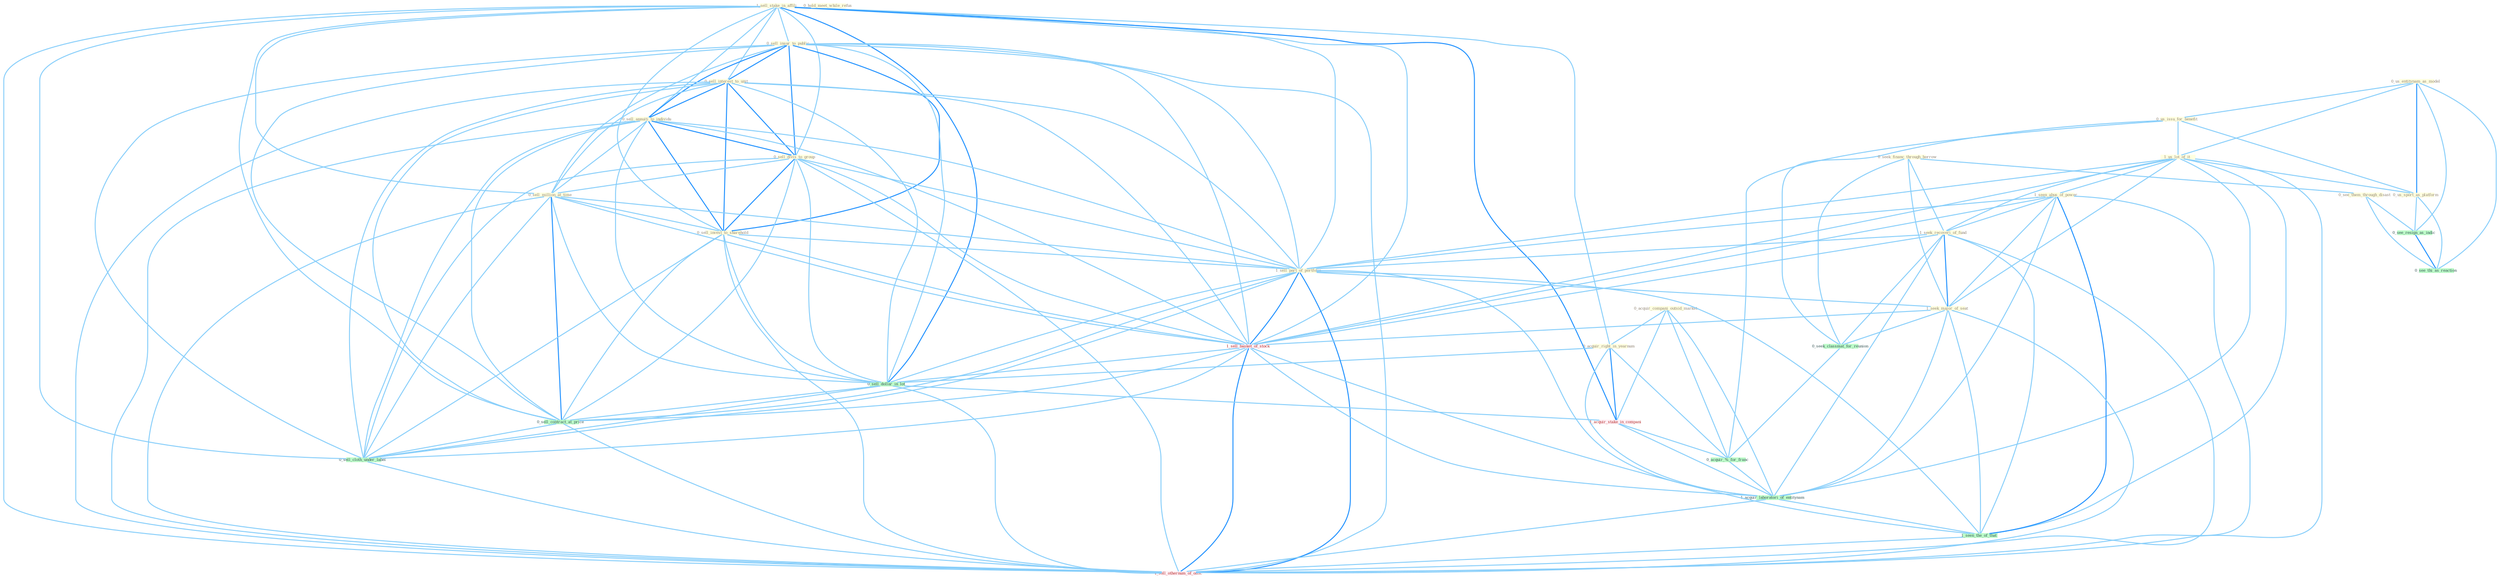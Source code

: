 Graph G{ 
    node
    [shape=polygon,style=filled,width=.5,height=.06,color="#BDFCC9",fixedsize=true,fontsize=4,
    fontcolor="#2f4f4f"];
    {node
    [color="#ffffe0", fontcolor="#8b7d6b"] "0_us_entitynam_as_model " "0_acquir_compani_outsid_market " "1_sell_stake_in_affili " "0_us_issu_for_benefit " "1_us_lot_of_it " "0_seek_financ_through_borrow " "0_see_them_through_disast " "0_sell_insur_to_public " "0_sell_interest_to_unit " "1_seen_abus_of_power " "0_acquir_right_in_yearnum " "0_sell_annuiti_to_individu " "0_hold_meet_while_refus " "0_sell_divis_to_group " "1_seek_recoveri_of_fund " "0_sell_million_at_time " "0_sell_invest_to_sharehold " "0_us_sport_as_platform " "1_sell_part_of_portfolio " "1_seek_major_of_seat "}
{node [color="#fff0f5", fontcolor="#b22222"] "1_sell_basket_of_stock " "1_acquir_stake_in_compani " "1_sell_othernum_of_offic "}
edge [color="#B0E2FF"];

	"0_us_entitynam_as_model " -- "0_us_issu_for_benefit " [w="1", color="#87cefa" ];
	"0_us_entitynam_as_model " -- "1_us_lot_of_it " [w="1", color="#87cefa" ];
	"0_us_entitynam_as_model " -- "0_us_sport_as_platform " [w="2", color="#1e90ff" , len=0.8];
	"0_us_entitynam_as_model " -- "0_see_resign_as_indic " [w="1", color="#87cefa" ];
	"0_us_entitynam_as_model " -- "0_see_thi_as_reaction " [w="1", color="#87cefa" ];
	"0_acquir_compani_outsid_market " -- "0_acquir_right_in_yearnum " [w="1", color="#87cefa" ];
	"0_acquir_compani_outsid_market " -- "1_acquir_stake_in_compani " [w="1", color="#87cefa" ];
	"0_acquir_compani_outsid_market " -- "0_acquir_%_for_franc " [w="1", color="#87cefa" ];
	"0_acquir_compani_outsid_market " -- "1_acquir_laboratori_of_entitynam " [w="1", color="#87cefa" ];
	"1_sell_stake_in_affili " -- "0_sell_insur_to_public " [w="1", color="#87cefa" ];
	"1_sell_stake_in_affili " -- "0_sell_interest_to_unit " [w="1", color="#87cefa" ];
	"1_sell_stake_in_affili " -- "0_acquir_right_in_yearnum " [w="1", color="#87cefa" ];
	"1_sell_stake_in_affili " -- "0_sell_annuiti_to_individu " [w="1", color="#87cefa" ];
	"1_sell_stake_in_affili " -- "0_sell_divis_to_group " [w="1", color="#87cefa" ];
	"1_sell_stake_in_affili " -- "0_sell_million_at_time " [w="1", color="#87cefa" ];
	"1_sell_stake_in_affili " -- "0_sell_invest_to_sharehold " [w="1", color="#87cefa" ];
	"1_sell_stake_in_affili " -- "1_sell_part_of_portfolio " [w="1", color="#87cefa" ];
	"1_sell_stake_in_affili " -- "1_sell_basket_of_stock " [w="1", color="#87cefa" ];
	"1_sell_stake_in_affili " -- "0_sell_dollar_in_lot " [w="2", color="#1e90ff" , len=0.8];
	"1_sell_stake_in_affili " -- "1_acquir_stake_in_compani " [w="2", color="#1e90ff" , len=0.8];
	"1_sell_stake_in_affili " -- "0_sell_contract_at_price " [w="1", color="#87cefa" ];
	"1_sell_stake_in_affili " -- "0_sell_cloth_under_label " [w="1", color="#87cefa" ];
	"1_sell_stake_in_affili " -- "1_sell_othernum_of_offic " [w="1", color="#87cefa" ];
	"0_us_issu_for_benefit " -- "1_us_lot_of_it " [w="1", color="#87cefa" ];
	"0_us_issu_for_benefit " -- "0_us_sport_as_platform " [w="1", color="#87cefa" ];
	"0_us_issu_for_benefit " -- "0_seek_classmat_for_reunion " [w="1", color="#87cefa" ];
	"0_us_issu_for_benefit " -- "0_acquir_%_for_franc " [w="1", color="#87cefa" ];
	"1_us_lot_of_it " -- "1_seen_abus_of_power " [w="1", color="#87cefa" ];
	"1_us_lot_of_it " -- "1_seek_recoveri_of_fund " [w="1", color="#87cefa" ];
	"1_us_lot_of_it " -- "0_us_sport_as_platform " [w="1", color="#87cefa" ];
	"1_us_lot_of_it " -- "1_sell_part_of_portfolio " [w="1", color="#87cefa" ];
	"1_us_lot_of_it " -- "1_seek_major_of_seat " [w="1", color="#87cefa" ];
	"1_us_lot_of_it " -- "1_sell_basket_of_stock " [w="1", color="#87cefa" ];
	"1_us_lot_of_it " -- "1_acquir_laboratori_of_entitynam " [w="1", color="#87cefa" ];
	"1_us_lot_of_it " -- "1_seen_the_of_that " [w="1", color="#87cefa" ];
	"1_us_lot_of_it " -- "1_sell_othernum_of_offic " [w="1", color="#87cefa" ];
	"0_seek_financ_through_borrow " -- "0_see_them_through_disast " [w="1", color="#87cefa" ];
	"0_seek_financ_through_borrow " -- "1_seek_recoveri_of_fund " [w="1", color="#87cefa" ];
	"0_seek_financ_through_borrow " -- "1_seek_major_of_seat " [w="1", color="#87cefa" ];
	"0_seek_financ_through_borrow " -- "0_seek_classmat_for_reunion " [w="1", color="#87cefa" ];
	"0_see_them_through_disast " -- "0_see_resign_as_indic " [w="1", color="#87cefa" ];
	"0_see_them_through_disast " -- "0_see_thi_as_reaction " [w="1", color="#87cefa" ];
	"0_sell_insur_to_public " -- "0_sell_interest_to_unit " [w="2", color="#1e90ff" , len=0.8];
	"0_sell_insur_to_public " -- "0_sell_annuiti_to_individu " [w="2", color="#1e90ff" , len=0.8];
	"0_sell_insur_to_public " -- "0_sell_divis_to_group " [w="2", color="#1e90ff" , len=0.8];
	"0_sell_insur_to_public " -- "0_sell_million_at_time " [w="1", color="#87cefa" ];
	"0_sell_insur_to_public " -- "0_sell_invest_to_sharehold " [w="2", color="#1e90ff" , len=0.8];
	"0_sell_insur_to_public " -- "1_sell_part_of_portfolio " [w="1", color="#87cefa" ];
	"0_sell_insur_to_public " -- "1_sell_basket_of_stock " [w="1", color="#87cefa" ];
	"0_sell_insur_to_public " -- "0_sell_dollar_in_lot " [w="1", color="#87cefa" ];
	"0_sell_insur_to_public " -- "0_sell_contract_at_price " [w="1", color="#87cefa" ];
	"0_sell_insur_to_public " -- "0_sell_cloth_under_label " [w="1", color="#87cefa" ];
	"0_sell_insur_to_public " -- "1_sell_othernum_of_offic " [w="1", color="#87cefa" ];
	"0_sell_interest_to_unit " -- "0_sell_annuiti_to_individu " [w="2", color="#1e90ff" , len=0.8];
	"0_sell_interest_to_unit " -- "0_sell_divis_to_group " [w="2", color="#1e90ff" , len=0.8];
	"0_sell_interest_to_unit " -- "0_sell_million_at_time " [w="1", color="#87cefa" ];
	"0_sell_interest_to_unit " -- "0_sell_invest_to_sharehold " [w="2", color="#1e90ff" , len=0.8];
	"0_sell_interest_to_unit " -- "1_sell_part_of_portfolio " [w="1", color="#87cefa" ];
	"0_sell_interest_to_unit " -- "1_sell_basket_of_stock " [w="1", color="#87cefa" ];
	"0_sell_interest_to_unit " -- "0_sell_dollar_in_lot " [w="1", color="#87cefa" ];
	"0_sell_interest_to_unit " -- "0_sell_contract_at_price " [w="1", color="#87cefa" ];
	"0_sell_interest_to_unit " -- "0_sell_cloth_under_label " [w="1", color="#87cefa" ];
	"0_sell_interest_to_unit " -- "1_sell_othernum_of_offic " [w="1", color="#87cefa" ];
	"1_seen_abus_of_power " -- "1_seek_recoveri_of_fund " [w="1", color="#87cefa" ];
	"1_seen_abus_of_power " -- "1_sell_part_of_portfolio " [w="1", color="#87cefa" ];
	"1_seen_abus_of_power " -- "1_seek_major_of_seat " [w="1", color="#87cefa" ];
	"1_seen_abus_of_power " -- "1_sell_basket_of_stock " [w="1", color="#87cefa" ];
	"1_seen_abus_of_power " -- "1_acquir_laboratori_of_entitynam " [w="1", color="#87cefa" ];
	"1_seen_abus_of_power " -- "1_seen_the_of_that " [w="2", color="#1e90ff" , len=0.8];
	"1_seen_abus_of_power " -- "1_sell_othernum_of_offic " [w="1", color="#87cefa" ];
	"0_acquir_right_in_yearnum " -- "0_sell_dollar_in_lot " [w="1", color="#87cefa" ];
	"0_acquir_right_in_yearnum " -- "1_acquir_stake_in_compani " [w="2", color="#1e90ff" , len=0.8];
	"0_acquir_right_in_yearnum " -- "0_acquir_%_for_franc " [w="1", color="#87cefa" ];
	"0_acquir_right_in_yearnum " -- "1_acquir_laboratori_of_entitynam " [w="1", color="#87cefa" ];
	"0_sell_annuiti_to_individu " -- "0_sell_divis_to_group " [w="2", color="#1e90ff" , len=0.8];
	"0_sell_annuiti_to_individu " -- "0_sell_million_at_time " [w="1", color="#87cefa" ];
	"0_sell_annuiti_to_individu " -- "0_sell_invest_to_sharehold " [w="2", color="#1e90ff" , len=0.8];
	"0_sell_annuiti_to_individu " -- "1_sell_part_of_portfolio " [w="1", color="#87cefa" ];
	"0_sell_annuiti_to_individu " -- "1_sell_basket_of_stock " [w="1", color="#87cefa" ];
	"0_sell_annuiti_to_individu " -- "0_sell_dollar_in_lot " [w="1", color="#87cefa" ];
	"0_sell_annuiti_to_individu " -- "0_sell_contract_at_price " [w="1", color="#87cefa" ];
	"0_sell_annuiti_to_individu " -- "0_sell_cloth_under_label " [w="1", color="#87cefa" ];
	"0_sell_annuiti_to_individu " -- "1_sell_othernum_of_offic " [w="1", color="#87cefa" ];
	"0_sell_divis_to_group " -- "0_sell_million_at_time " [w="1", color="#87cefa" ];
	"0_sell_divis_to_group " -- "0_sell_invest_to_sharehold " [w="2", color="#1e90ff" , len=0.8];
	"0_sell_divis_to_group " -- "1_sell_part_of_portfolio " [w="1", color="#87cefa" ];
	"0_sell_divis_to_group " -- "1_sell_basket_of_stock " [w="1", color="#87cefa" ];
	"0_sell_divis_to_group " -- "0_sell_dollar_in_lot " [w="1", color="#87cefa" ];
	"0_sell_divis_to_group " -- "0_sell_contract_at_price " [w="1", color="#87cefa" ];
	"0_sell_divis_to_group " -- "0_sell_cloth_under_label " [w="1", color="#87cefa" ];
	"0_sell_divis_to_group " -- "1_sell_othernum_of_offic " [w="1", color="#87cefa" ];
	"1_seek_recoveri_of_fund " -- "1_sell_part_of_portfolio " [w="1", color="#87cefa" ];
	"1_seek_recoveri_of_fund " -- "1_seek_major_of_seat " [w="2", color="#1e90ff" , len=0.8];
	"1_seek_recoveri_of_fund " -- "0_seek_classmat_for_reunion " [w="1", color="#87cefa" ];
	"1_seek_recoveri_of_fund " -- "1_sell_basket_of_stock " [w="1", color="#87cefa" ];
	"1_seek_recoveri_of_fund " -- "1_acquir_laboratori_of_entitynam " [w="1", color="#87cefa" ];
	"1_seek_recoveri_of_fund " -- "1_seen_the_of_that " [w="1", color="#87cefa" ];
	"1_seek_recoveri_of_fund " -- "1_sell_othernum_of_offic " [w="1", color="#87cefa" ];
	"0_sell_million_at_time " -- "0_sell_invest_to_sharehold " [w="1", color="#87cefa" ];
	"0_sell_million_at_time " -- "1_sell_part_of_portfolio " [w="1", color="#87cefa" ];
	"0_sell_million_at_time " -- "1_sell_basket_of_stock " [w="1", color="#87cefa" ];
	"0_sell_million_at_time " -- "0_sell_dollar_in_lot " [w="1", color="#87cefa" ];
	"0_sell_million_at_time " -- "0_sell_contract_at_price " [w="2", color="#1e90ff" , len=0.8];
	"0_sell_million_at_time " -- "0_sell_cloth_under_label " [w="1", color="#87cefa" ];
	"0_sell_million_at_time " -- "1_sell_othernum_of_offic " [w="1", color="#87cefa" ];
	"0_sell_invest_to_sharehold " -- "1_sell_part_of_portfolio " [w="1", color="#87cefa" ];
	"0_sell_invest_to_sharehold " -- "1_sell_basket_of_stock " [w="1", color="#87cefa" ];
	"0_sell_invest_to_sharehold " -- "0_sell_dollar_in_lot " [w="1", color="#87cefa" ];
	"0_sell_invest_to_sharehold " -- "0_sell_contract_at_price " [w="1", color="#87cefa" ];
	"0_sell_invest_to_sharehold " -- "0_sell_cloth_under_label " [w="1", color="#87cefa" ];
	"0_sell_invest_to_sharehold " -- "1_sell_othernum_of_offic " [w="1", color="#87cefa" ];
	"0_us_sport_as_platform " -- "0_see_resign_as_indic " [w="1", color="#87cefa" ];
	"0_us_sport_as_platform " -- "0_see_thi_as_reaction " [w="1", color="#87cefa" ];
	"1_sell_part_of_portfolio " -- "1_seek_major_of_seat " [w="1", color="#87cefa" ];
	"1_sell_part_of_portfolio " -- "1_sell_basket_of_stock " [w="2", color="#1e90ff" , len=0.8];
	"1_sell_part_of_portfolio " -- "0_sell_dollar_in_lot " [w="1", color="#87cefa" ];
	"1_sell_part_of_portfolio " -- "0_sell_contract_at_price " [w="1", color="#87cefa" ];
	"1_sell_part_of_portfolio " -- "1_acquir_laboratori_of_entitynam " [w="1", color="#87cefa" ];
	"1_sell_part_of_portfolio " -- "0_sell_cloth_under_label " [w="1", color="#87cefa" ];
	"1_sell_part_of_portfolio " -- "1_seen_the_of_that " [w="1", color="#87cefa" ];
	"1_sell_part_of_portfolio " -- "1_sell_othernum_of_offic " [w="2", color="#1e90ff" , len=0.8];
	"1_seek_major_of_seat " -- "0_seek_classmat_for_reunion " [w="1", color="#87cefa" ];
	"1_seek_major_of_seat " -- "1_sell_basket_of_stock " [w="1", color="#87cefa" ];
	"1_seek_major_of_seat " -- "1_acquir_laboratori_of_entitynam " [w="1", color="#87cefa" ];
	"1_seek_major_of_seat " -- "1_seen_the_of_that " [w="1", color="#87cefa" ];
	"1_seek_major_of_seat " -- "1_sell_othernum_of_offic " [w="1", color="#87cefa" ];
	"0_seek_classmat_for_reunion " -- "0_acquir_%_for_franc " [w="1", color="#87cefa" ];
	"1_sell_basket_of_stock " -- "0_sell_dollar_in_lot " [w="1", color="#87cefa" ];
	"1_sell_basket_of_stock " -- "0_sell_contract_at_price " [w="1", color="#87cefa" ];
	"1_sell_basket_of_stock " -- "1_acquir_laboratori_of_entitynam " [w="1", color="#87cefa" ];
	"1_sell_basket_of_stock " -- "0_sell_cloth_under_label " [w="1", color="#87cefa" ];
	"1_sell_basket_of_stock " -- "1_seen_the_of_that " [w="1", color="#87cefa" ];
	"1_sell_basket_of_stock " -- "1_sell_othernum_of_offic " [w="2", color="#1e90ff" , len=0.8];
	"0_sell_dollar_in_lot " -- "1_acquir_stake_in_compani " [w="1", color="#87cefa" ];
	"0_sell_dollar_in_lot " -- "0_sell_contract_at_price " [w="1", color="#87cefa" ];
	"0_sell_dollar_in_lot " -- "0_sell_cloth_under_label " [w="1", color="#87cefa" ];
	"0_sell_dollar_in_lot " -- "1_sell_othernum_of_offic " [w="1", color="#87cefa" ];
	"0_see_resign_as_indic " -- "0_see_thi_as_reaction " [w="2", color="#1e90ff" , len=0.8];
	"1_acquir_stake_in_compani " -- "0_acquir_%_for_franc " [w="1", color="#87cefa" ];
	"1_acquir_stake_in_compani " -- "1_acquir_laboratori_of_entitynam " [w="1", color="#87cefa" ];
	"0_acquir_%_for_franc " -- "1_acquir_laboratori_of_entitynam " [w="1", color="#87cefa" ];
	"0_sell_contract_at_price " -- "0_sell_cloth_under_label " [w="1", color="#87cefa" ];
	"0_sell_contract_at_price " -- "1_sell_othernum_of_offic " [w="1", color="#87cefa" ];
	"1_acquir_laboratori_of_entitynam " -- "1_seen_the_of_that " [w="1", color="#87cefa" ];
	"1_acquir_laboratori_of_entitynam " -- "1_sell_othernum_of_offic " [w="1", color="#87cefa" ];
	"0_sell_cloth_under_label " -- "1_sell_othernum_of_offic " [w="1", color="#87cefa" ];
	"1_seen_the_of_that " -- "1_sell_othernum_of_offic " [w="1", color="#87cefa" ];
}